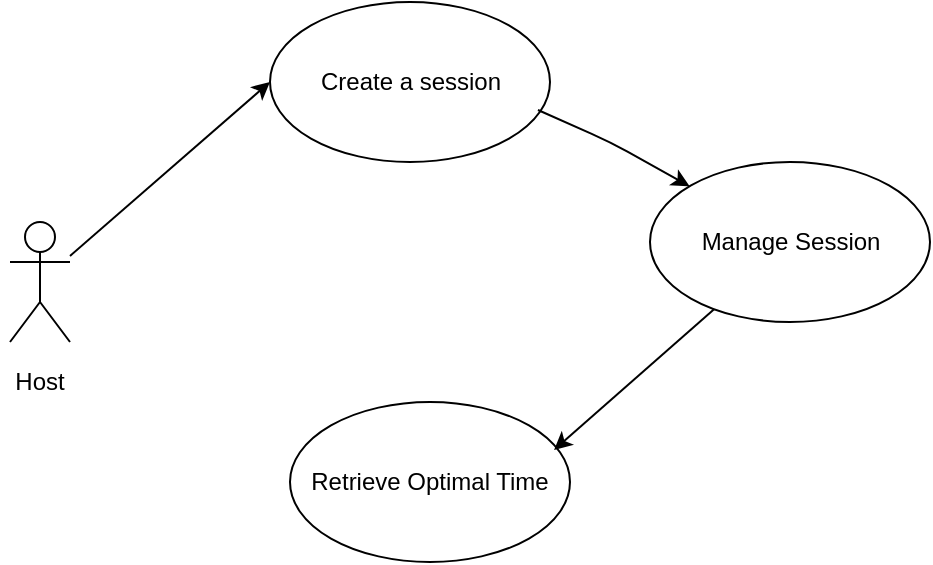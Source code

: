 <mxfile version="13.2.4" type="google"><diagram id="fCxx325sKmLNm9Rt669B" name="Page-1"><mxGraphModel dx="868" dy="482" grid="1" gridSize="10" guides="1" tooltips="1" connect="1" arrows="1" fold="1" page="1" pageScale="1" pageWidth="850" pageHeight="1100" math="0" shadow="0"><root><mxCell id="0"/><mxCell id="1" parent="0"/><mxCell id="avDjT2IZNFfcxpAAF94J-1" value="Actor" style="shape=umlActor;verticalLabelPosition=top;labelBackgroundColor=#ffffff;verticalAlign=bottom;html=1;outlineConnect=0;labelPosition=center;align=center;noLabel=1;fontColor=none;" vertex="1" parent="1"><mxGeometry x="90" y="180" width="30" height="60" as="geometry"/></mxCell><mxCell id="avDjT2IZNFfcxpAAF94J-2" value="" style="ellipse;whiteSpace=wrap;html=1;" vertex="1" parent="1"><mxGeometry x="220" y="70" width="140" height="80" as="geometry"/></mxCell><mxCell id="avDjT2IZNFfcxpAAF94J-3" value="" style="endArrow=classic;html=1;entryX=0;entryY=0.5;entryDx=0;entryDy=0;" edge="1" parent="1" source="avDjT2IZNFfcxpAAF94J-1" target="avDjT2IZNFfcxpAAF94J-2"><mxGeometry width="50" height="50" relative="1" as="geometry"><mxPoint x="140" y="180" as="sourcePoint"/><mxPoint x="210" y="120" as="targetPoint"/></mxGeometry></mxCell><mxCell id="avDjT2IZNFfcxpAAF94J-4" value="" style="ellipse;whiteSpace=wrap;html=1;" vertex="1" parent="1"><mxGeometry x="410" y="150" width="140" height="80" as="geometry"/></mxCell><mxCell id="avDjT2IZNFfcxpAAF94J-5" value="" style="ellipse;whiteSpace=wrap;html=1;" vertex="1" parent="1"><mxGeometry x="230" y="270" width="140" height="80" as="geometry"/></mxCell><mxCell id="avDjT2IZNFfcxpAAF94J-6" value="" style="endArrow=classic;html=1;exitX=0.957;exitY=0.675;exitDx=0;exitDy=0;exitPerimeter=0;" edge="1" parent="1" source="avDjT2IZNFfcxpAAF94J-2" target="avDjT2IZNFfcxpAAF94J-4"><mxGeometry width="50" height="50" relative="1" as="geometry"><mxPoint x="360" y="120" as="sourcePoint"/><mxPoint x="410" y="80" as="targetPoint"/><Array as="points"><mxPoint x="390" y="140"/></Array></mxGeometry></mxCell><mxCell id="avDjT2IZNFfcxpAAF94J-7" value="" style="endArrow=classic;html=1;entryX=0.943;entryY=0.3;entryDx=0;entryDy=0;entryPerimeter=0;" edge="1" parent="1" source="avDjT2IZNFfcxpAAF94J-4" target="avDjT2IZNFfcxpAAF94J-5"><mxGeometry width="50" height="50" relative="1" as="geometry"><mxPoint x="400" y="280" as="sourcePoint"/><mxPoint x="450" y="230" as="targetPoint"/></mxGeometry></mxCell><mxCell id="avDjT2IZNFfcxpAAF94J-8" value="Manage Session" style="text;html=1;align=center;verticalAlign=middle;resizable=0;points=[];autosize=1;" vertex="1" parent="1"><mxGeometry x="430" y="180" width="100" height="20" as="geometry"/></mxCell><mxCell id="avDjT2IZNFfcxpAAF94J-10" value="Create a session" style="text;html=1;align=center;verticalAlign=middle;resizable=0;points=[];autosize=1;" vertex="1" parent="1"><mxGeometry x="235" y="100" width="110" height="20" as="geometry"/></mxCell><mxCell id="avDjT2IZNFfcxpAAF94J-11" value="Retrieve Optimal Time" style="text;html=1;strokeColor=none;fillColor=none;align=center;verticalAlign=middle;whiteSpace=wrap;rounded=0;" vertex="1" parent="1"><mxGeometry x="230" y="300" width="140" height="20" as="geometry"/></mxCell><mxCell id="avDjT2IZNFfcxpAAF94J-12" value="Host" style="text;html=1;strokeColor=none;fillColor=none;align=center;verticalAlign=middle;whiteSpace=wrap;rounded=0;fontColor=none;" vertex="1" parent="1"><mxGeometry x="85" y="250" width="40" height="20" as="geometry"/></mxCell></root></mxGraphModel></diagram></mxfile>